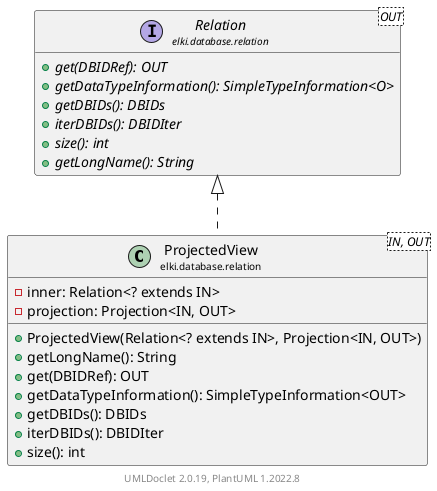 @startuml
    remove .*\.(Instance|Par|Parameterizer|Factory)$
    set namespaceSeparator none
    hide empty fields
    hide empty methods

    class "<size:14>ProjectedView\n<size:10>elki.database.relation" as elki.database.relation.ProjectedView<IN, OUT> [[ProjectedView.html]] {
        -inner: Relation<? extends IN>
        -projection: Projection<IN, OUT>
        +ProjectedView(Relation<? extends IN>, Projection<IN, OUT>)
        +getLongName(): String
        +get(DBIDRef): OUT
        +getDataTypeInformation(): SimpleTypeInformation<OUT>
        +getDBIDs(): DBIDs
        +iterDBIDs(): DBIDIter
        +size(): int
    }

    interface "<size:14>Relation\n<size:10>elki.database.relation" as elki.database.relation.Relation<OUT> [[Relation.html]] {
        {abstract} +get(DBIDRef): OUT
        {abstract} +getDataTypeInformation(): SimpleTypeInformation<O>
        {abstract} +getDBIDs(): DBIDs
        {abstract} +iterDBIDs(): DBIDIter
        {abstract} +size(): int
        {abstract} +getLongName(): String
    }

    elki.database.relation.Relation <|.. elki.database.relation.ProjectedView

    center footer UMLDoclet 2.0.19, PlantUML 1.2022.8
@enduml

